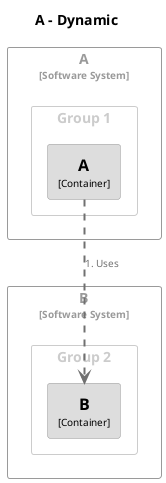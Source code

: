 @startuml
set separator none
title A - Dynamic

top to bottom direction

skinparam {
  arrowFontSize 10
  defaultTextAlignment center
  wrapWidth 200
  maxMessageSize 100
}

hide stereotype

skinparam rectangle<<A.A>> {
  BackgroundColor #dddddd
  FontColor #000000
  BorderColor #9a9a9a
  shadowing false
}
skinparam rectangle<<B.B>> {
  BackgroundColor #dddddd
  FontColor #000000
  BorderColor #9a9a9a
  shadowing false
}
skinparam rectangle<<A>> {
  BorderColor #9a9a9a
  FontColor #9a9a9a
  shadowing false
}
skinparam rectangle<<B>> {
  BorderColor #9a9a9a
  FontColor #9a9a9a
  shadowing false
}

rectangle "A\n<size:10>[Software System]</size>" <<A>> {
  rectangle "Group 1" <<group1>> {
    skinparam RectangleBorderColor<<group1>> #cccccc
    skinparam RectangleFontColor<<group1>> #cccccc

    rectangle "==A\n<size:10>[Container]</size>" <<A.A>> as A.A
  }

}

rectangle "B\n<size:10>[Software System]</size>" <<B>> {
  rectangle "Group 2" <<group2>> {
    skinparam RectangleBorderColor<<group2>> #cccccc
    skinparam RectangleFontColor<<group2>> #cccccc

    rectangle "==B\n<size:10>[Container]</size>" <<B.B>> as B.B
  }

}

A.A .[#707070,thickness=2].> B.B : "<color:#707070>1. Uses"
@enduml